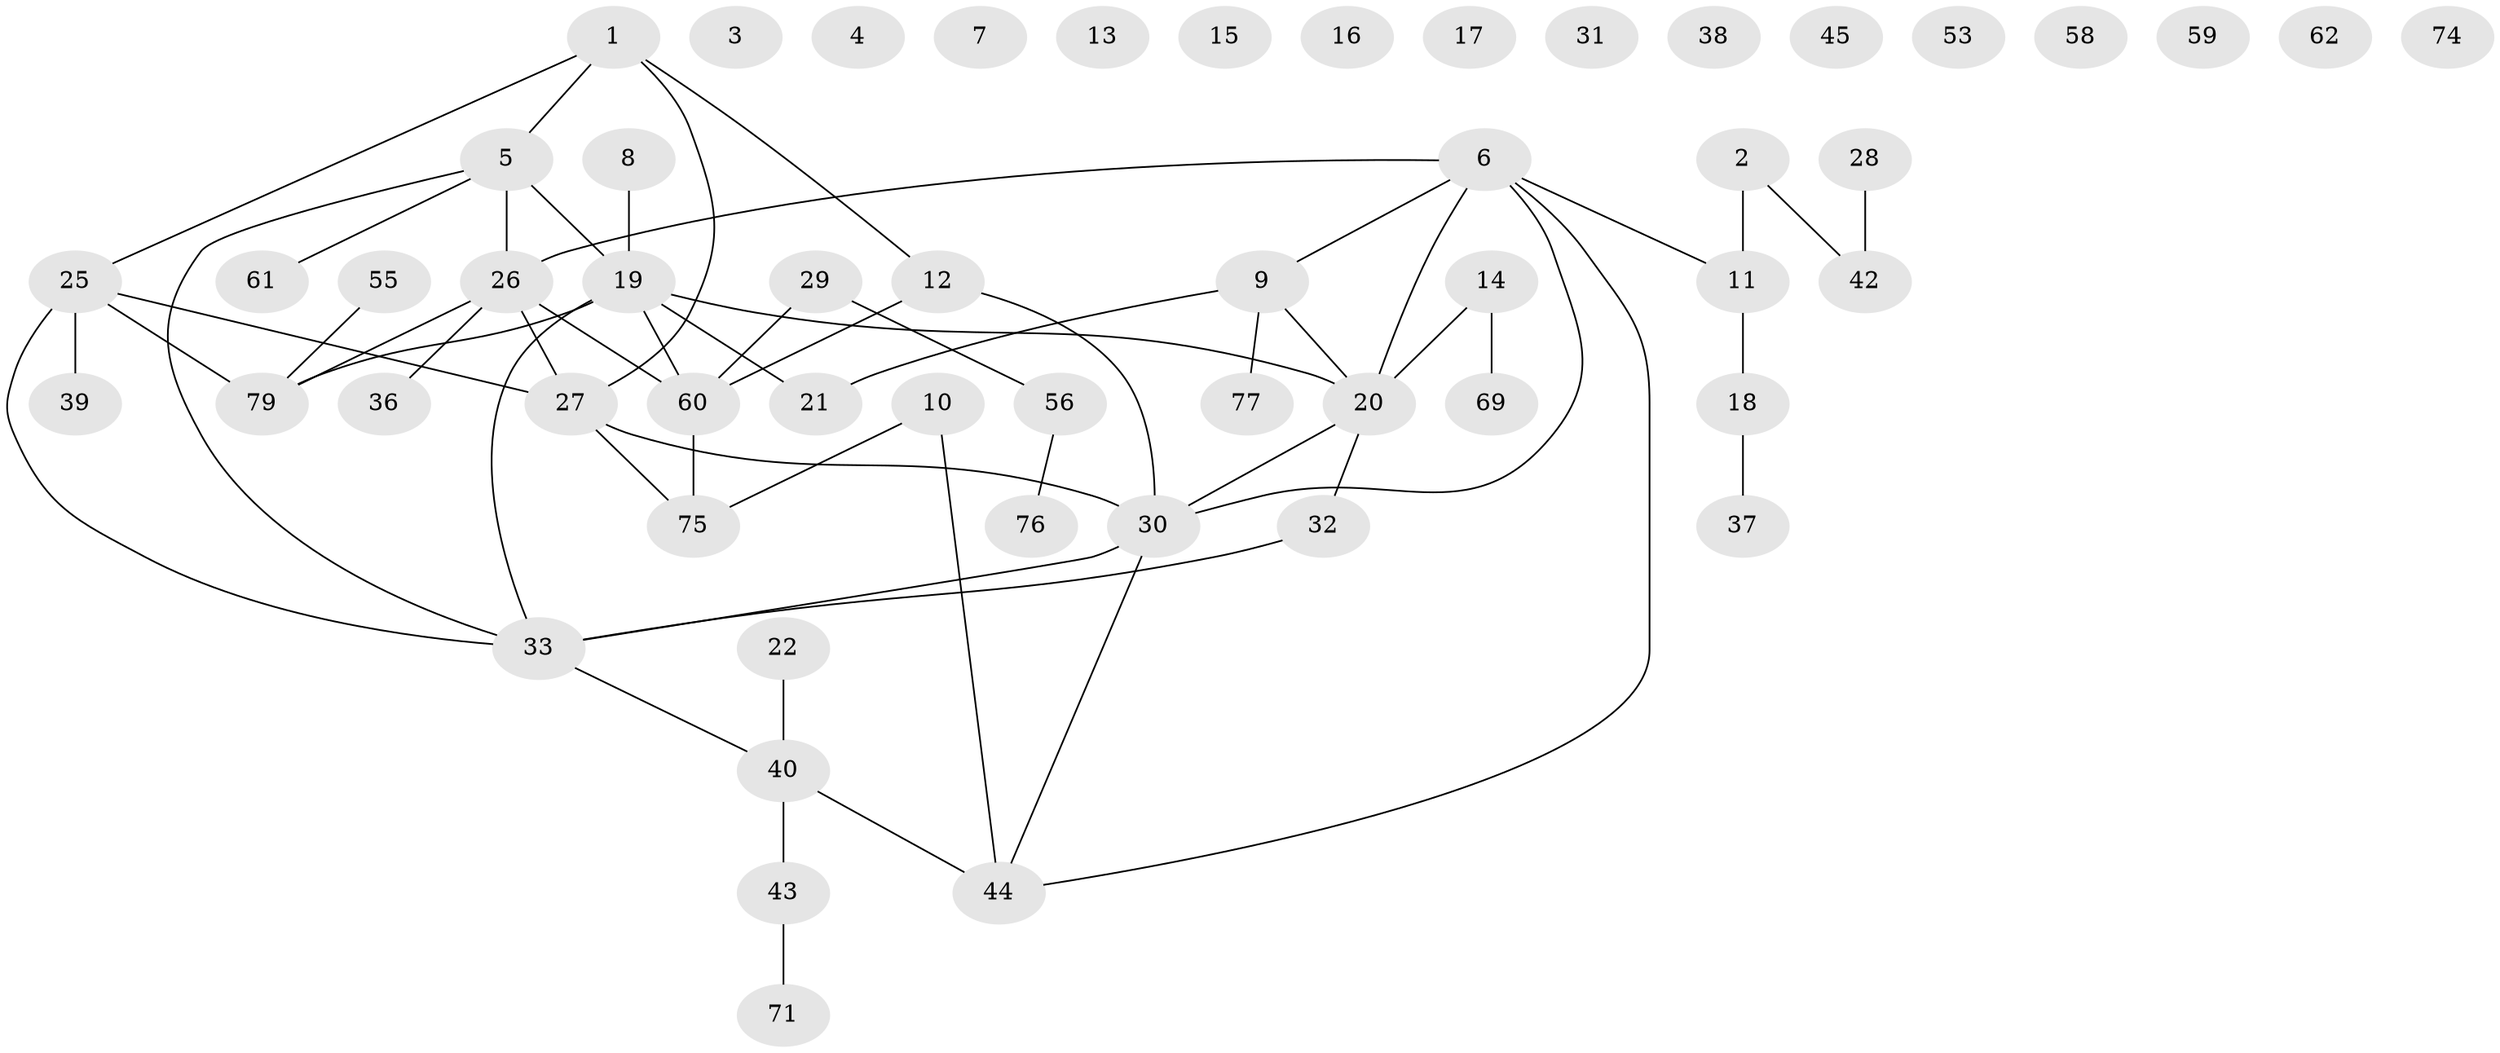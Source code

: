 // Generated by graph-tools (version 1.1) at 2025/23/03/03/25 07:23:27]
// undirected, 55 vertices, 59 edges
graph export_dot {
graph [start="1"]
  node [color=gray90,style=filled];
  1 [super="+68"];
  2 [super="+49"];
  3;
  4;
  5 [super="+65"];
  6 [super="+64"];
  7;
  8;
  9 [super="+23"];
  10 [super="+78"];
  11 [super="+63"];
  12 [super="+52"];
  13;
  14 [super="+34"];
  15 [super="+41"];
  16;
  17 [super="+24"];
  18;
  19 [super="+51"];
  20 [super="+67"];
  21;
  22;
  25 [super="+73"];
  26 [super="+35"];
  27 [super="+47"];
  28 [super="+46"];
  29;
  30 [super="+50"];
  31 [super="+54"];
  32;
  33 [super="+48"];
  36 [super="+72"];
  37;
  38;
  39;
  40 [super="+57"];
  42;
  43;
  44 [super="+66"];
  45;
  53;
  55;
  56;
  58;
  59;
  60 [super="+70"];
  61;
  62;
  69;
  71;
  74;
  75;
  76;
  77;
  79;
  1 -- 5;
  1 -- 27;
  1 -- 12;
  1 -- 25;
  2 -- 11;
  2 -- 42;
  5 -- 19;
  5 -- 33;
  5 -- 61;
  5 -- 26;
  6 -- 11;
  6 -- 30;
  6 -- 26;
  6 -- 20;
  6 -- 44;
  6 -- 9;
  8 -- 19;
  9 -- 21;
  9 -- 20;
  9 -- 77;
  10 -- 44;
  10 -- 75;
  11 -- 18;
  12 -- 30;
  12 -- 60;
  14 -- 69 [weight=2];
  14 -- 20;
  18 -- 37;
  19 -- 79;
  19 -- 33;
  19 -- 20;
  19 -- 21;
  19 -- 60;
  20 -- 30;
  20 -- 32;
  22 -- 40;
  25 -- 27;
  25 -- 79;
  25 -- 33;
  25 -- 39;
  26 -- 60;
  26 -- 27;
  26 -- 79;
  26 -- 36;
  27 -- 75;
  27 -- 30;
  28 -- 42;
  29 -- 56;
  29 -- 60;
  30 -- 33;
  30 -- 44;
  32 -- 33;
  33 -- 40;
  40 -- 43;
  40 -- 44;
  43 -- 71;
  55 -- 79;
  56 -- 76;
  60 -- 75;
}
